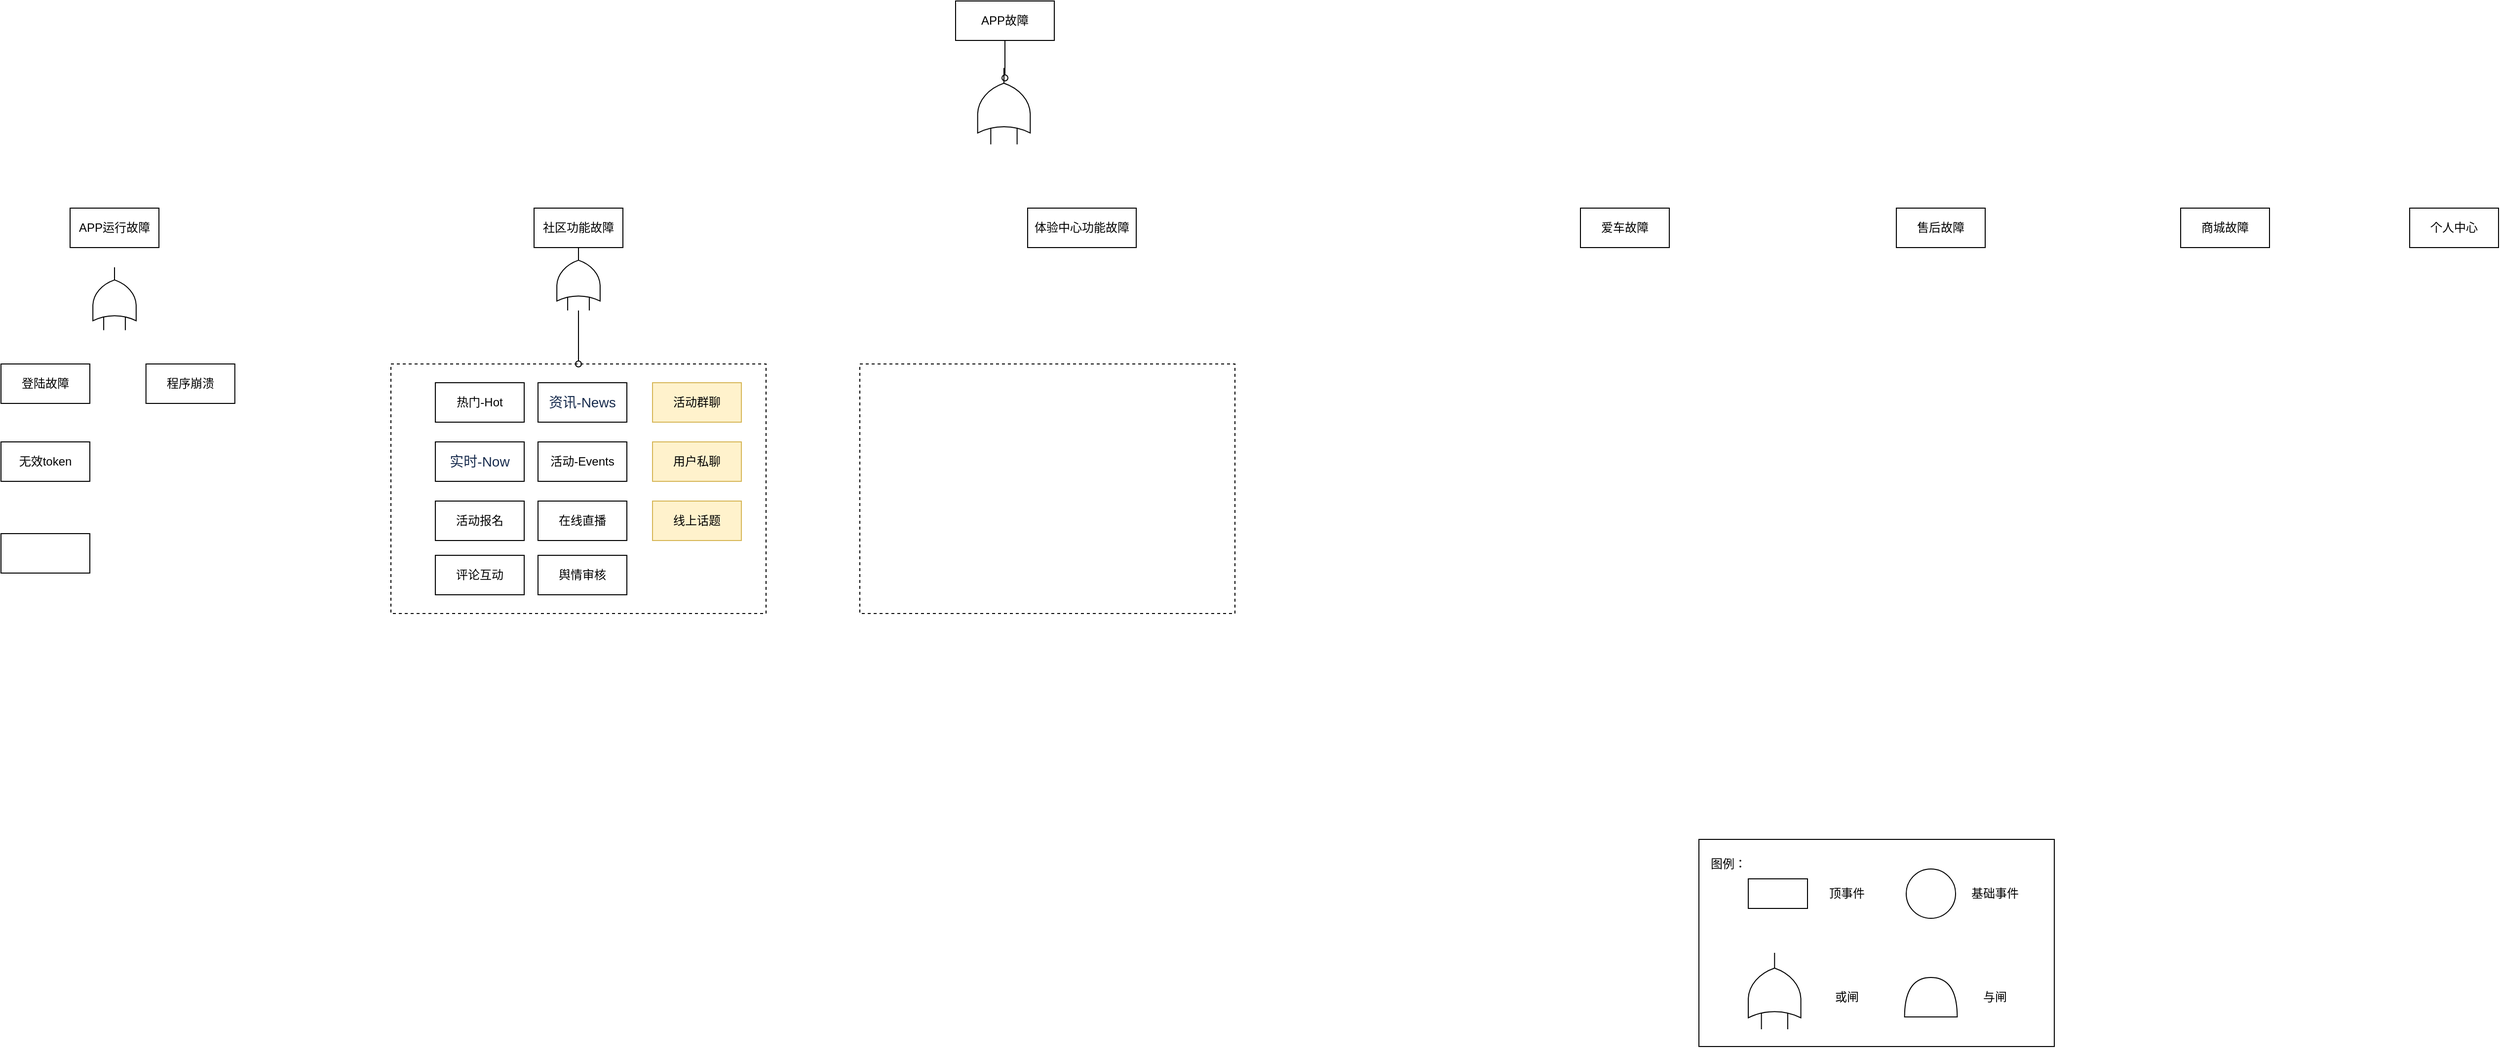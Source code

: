 <mxfile version="15.5.5" type="github">
  <diagram name="Page-1" id="b5b7bab2-c9e2-2cf4-8b2a-24fd1a2a6d21">
    <mxGraphModel dx="2249" dy="706" grid="1" gridSize="10" guides="1" tooltips="1" connect="1" arrows="1" fold="1" page="1" pageScale="1" pageWidth="827" pageHeight="1169" background="none" math="0" shadow="0">
      <root>
        <mxCell id="0" />
        <mxCell id="1" parent="0" />
        <mxCell id="6elNYPJr9ZTZkZdLtBfF-50" value="" style="rounded=0;whiteSpace=wrap;html=1;align=left;dashed=1;" vertex="1" parent="1">
          <mxGeometry x="255" y="458" width="380" height="253" as="geometry" />
        </mxCell>
        <mxCell id="6elNYPJr9ZTZkZdLtBfF-21" value="" style="rounded=0;whiteSpace=wrap;html=1;align=left;" vertex="1" parent="1">
          <mxGeometry x="1580" y="940" width="360" height="210" as="geometry" />
        </mxCell>
        <mxCell id="6elNYPJr9ZTZkZdLtBfF-31" style="edgeStyle=orthogonalEdgeStyle;rounded=0;orthogonalLoop=1;jettySize=auto;html=1;entryX=0.87;entryY=0.519;entryDx=0;entryDy=0;entryPerimeter=0;endArrow=oval;endFill=0;" edge="1" parent="1" source="6elNYPJr9ZTZkZdLtBfF-1" target="6elNYPJr9ZTZkZdLtBfF-25">
          <mxGeometry relative="1" as="geometry" />
        </mxCell>
        <mxCell id="6elNYPJr9ZTZkZdLtBfF-1" value="APP故障" style="rounded=0;whiteSpace=wrap;html=1;" vertex="1" parent="1">
          <mxGeometry x="827" y="90" width="100" height="40" as="geometry" />
        </mxCell>
        <mxCell id="6elNYPJr9ZTZkZdLtBfF-4" value="APP运行故障" style="rounded=0;whiteSpace=wrap;html=1;" vertex="1" parent="1">
          <mxGeometry x="-70" y="300" width="90" height="40" as="geometry" />
        </mxCell>
        <mxCell id="6elNYPJr9ZTZkZdLtBfF-11" value="或闸" style="text;html=1;strokeColor=none;fillColor=none;align=center;verticalAlign=middle;whiteSpace=wrap;rounded=0;" vertex="1" parent="1">
          <mxGeometry x="1700" y="1084.99" width="60" height="30" as="geometry" />
        </mxCell>
        <mxCell id="6elNYPJr9ZTZkZdLtBfF-13" value="" style="rounded=0;whiteSpace=wrap;html=1;align=left;" vertex="1" parent="1">
          <mxGeometry x="1630" y="980" width="60" height="30" as="geometry" />
        </mxCell>
        <mxCell id="6elNYPJr9ZTZkZdLtBfF-14" value="顶事件" style="text;html=1;strokeColor=none;fillColor=none;align=center;verticalAlign=middle;whiteSpace=wrap;rounded=0;" vertex="1" parent="1">
          <mxGeometry x="1700" y="980" width="60" height="30" as="geometry" />
        </mxCell>
        <mxCell id="6elNYPJr9ZTZkZdLtBfF-16" value="" style="verticalLabelPosition=bottom;shadow=0;dashed=0;align=center;html=1;verticalAlign=top;shape=mxgraph.electrical.logic_gates.logic_gate;operation=or;rotation=-90;" vertex="1" parent="1">
          <mxGeometry x="1617.89" y="1067.11" width="77.5" height="53.28" as="geometry" />
        </mxCell>
        <mxCell id="6elNYPJr9ZTZkZdLtBfF-17" value="" style="ellipse;whiteSpace=wrap;html=1;aspect=fixed;align=left;" vertex="1" parent="1">
          <mxGeometry x="1790" y="970" width="50" height="50" as="geometry" />
        </mxCell>
        <mxCell id="6elNYPJr9ZTZkZdLtBfF-18" value="基础事件" style="text;html=1;strokeColor=none;fillColor=none;align=center;verticalAlign=middle;whiteSpace=wrap;rounded=0;" vertex="1" parent="1">
          <mxGeometry x="1850" y="980" width="60" height="30" as="geometry" />
        </mxCell>
        <mxCell id="6elNYPJr9ZTZkZdLtBfF-19" value="" style="shape=or;whiteSpace=wrap;html=1;align=left;rotation=-90;" vertex="1" parent="1">
          <mxGeometry x="1795" y="1073.33" width="40" height="53.33" as="geometry" />
        </mxCell>
        <mxCell id="6elNYPJr9ZTZkZdLtBfF-20" value="与闸" style="text;html=1;strokeColor=none;fillColor=none;align=center;verticalAlign=middle;whiteSpace=wrap;rounded=0;" vertex="1" parent="1">
          <mxGeometry x="1850" y="1084.99" width="60" height="30" as="geometry" />
        </mxCell>
        <mxCell id="6elNYPJr9ZTZkZdLtBfF-22" value="图例：" style="text;html=1;strokeColor=none;fillColor=none;align=center;verticalAlign=middle;whiteSpace=wrap;rounded=0;" vertex="1" parent="1">
          <mxGeometry x="1580" y="950" width="60" height="30" as="geometry" />
        </mxCell>
        <mxCell id="6elNYPJr9ZTZkZdLtBfF-25" value="" style="verticalLabelPosition=bottom;shadow=0;dashed=0;align=center;html=1;verticalAlign=top;shape=mxgraph.electrical.logic_gates.logic_gate;operation=or;rotation=-90;" vertex="1" parent="1">
          <mxGeometry x="837.25" y="170.0" width="77.5" height="53.28" as="geometry" />
        </mxCell>
        <mxCell id="6elNYPJr9ZTZkZdLtBfF-29" value="登陆故障" style="rounded=0;whiteSpace=wrap;html=1;" vertex="1" parent="1">
          <mxGeometry x="-140" y="458" width="90" height="40" as="geometry" />
        </mxCell>
        <mxCell id="6elNYPJr9ZTZkZdLtBfF-30" value="社区功能故障" style="rounded=0;whiteSpace=wrap;html=1;" vertex="1" parent="1">
          <mxGeometry x="400" y="300" width="90" height="40" as="geometry" />
        </mxCell>
        <mxCell id="6elNYPJr9ZTZkZdLtBfF-33" value="体验中心功能故障" style="rounded=0;whiteSpace=wrap;html=1;" vertex="1" parent="1">
          <mxGeometry x="900" y="300" width="110" height="40" as="geometry" />
        </mxCell>
        <mxCell id="6elNYPJr9ZTZkZdLtBfF-35" value="程序崩溃" style="rounded=0;whiteSpace=wrap;html=1;" vertex="1" parent="1">
          <mxGeometry x="6.88" y="458" width="90" height="40" as="geometry" />
        </mxCell>
        <mxCell id="6elNYPJr9ZTZkZdLtBfF-36" value="无效token" style="rounded=0;whiteSpace=wrap;html=1;" vertex="1" parent="1">
          <mxGeometry x="-140" y="537" width="90" height="40" as="geometry" />
        </mxCell>
        <mxCell id="6elNYPJr9ZTZkZdLtBfF-37" value="爱车故障" style="rounded=0;whiteSpace=wrap;html=1;" vertex="1" parent="1">
          <mxGeometry x="1460" y="300" width="90" height="40" as="geometry" />
        </mxCell>
        <mxCell id="6elNYPJr9ZTZkZdLtBfF-38" value="&lt;div&gt;热门-Hot&lt;/div&gt;" style="rounded=0;whiteSpace=wrap;html=1;" vertex="1" parent="1">
          <mxGeometry x="300" y="477" width="90" height="40" as="geometry" />
        </mxCell>
        <mxCell id="6elNYPJr9ZTZkZdLtBfF-39" value="&lt;span style=&quot;color: rgb(23 , 43 , 77) ; font-family: , &amp;#34;blinkmacsystemfont&amp;#34; , &amp;#34;segoe ui&amp;#34; , &amp;#34;roboto&amp;#34; , &amp;#34;oxygen&amp;#34; , &amp;#34;ubuntu&amp;#34; , &amp;#34;fira sans&amp;#34; , &amp;#34;droid sans&amp;#34; , &amp;#34;helvetica neue&amp;#34; , sans-serif ; font-size: 14px ; text-align: left ; background-color: rgb(255 , 255 , 255)&quot;&gt;资讯-News&lt;/span&gt;" style="rounded=0;whiteSpace=wrap;html=1;" vertex="1" parent="1">
          <mxGeometry x="404" y="477" width="90" height="40" as="geometry" />
        </mxCell>
        <mxCell id="6elNYPJr9ZTZkZdLtBfF-40" value="&lt;span style=&quot;color: rgb(23 , 43 , 77) ; font-family: , &amp;#34;blinkmacsystemfont&amp;#34; , &amp;#34;segoe ui&amp;#34; , &amp;#34;roboto&amp;#34; , &amp;#34;oxygen&amp;#34; , &amp;#34;ubuntu&amp;#34; , &amp;#34;fira sans&amp;#34; , &amp;#34;droid sans&amp;#34; , &amp;#34;helvetica neue&amp;#34; , sans-serif ; font-size: 14px ; text-align: left ; background-color: rgb(255 , 255 , 255)&quot;&gt;实时-Now&lt;/span&gt;" style="rounded=0;whiteSpace=wrap;html=1;" vertex="1" parent="1">
          <mxGeometry x="300" y="537" width="90" height="40" as="geometry" />
        </mxCell>
        <mxCell id="6elNYPJr9ZTZkZdLtBfF-41" value="&lt;div&gt;活动-Events&lt;/div&gt;" style="rounded=0;whiteSpace=wrap;html=1;" vertex="1" parent="1">
          <mxGeometry x="404" y="537" width="90" height="40" as="geometry" />
        </mxCell>
        <mxCell id="6elNYPJr9ZTZkZdLtBfF-42" value="活动报名&lt;span&gt;	&lt;/span&gt;" style="rounded=0;whiteSpace=wrap;html=1;" vertex="1" parent="1">
          <mxGeometry x="300" y="597" width="90" height="40" as="geometry" />
        </mxCell>
        <mxCell id="6elNYPJr9ZTZkZdLtBfF-43" value="在线直播&lt;span&gt;	&lt;/span&gt;" style="rounded=0;whiteSpace=wrap;html=1;" vertex="1" parent="1">
          <mxGeometry x="404" y="597" width="90" height="40" as="geometry" />
        </mxCell>
        <mxCell id="6elNYPJr9ZTZkZdLtBfF-44" value="活动群聊&lt;span&gt;	&lt;/span&gt;" style="rounded=0;whiteSpace=wrap;html=1;fillColor=#fff2cc;strokeColor=#d6b656;" vertex="1" parent="1">
          <mxGeometry x="520" y="477" width="90" height="40" as="geometry" />
        </mxCell>
        <mxCell id="6elNYPJr9ZTZkZdLtBfF-45" value="&lt;div&gt;用户私聊&lt;/div&gt;" style="rounded=0;whiteSpace=wrap;html=1;fillColor=#fff2cc;strokeColor=#d6b656;" vertex="1" parent="1">
          <mxGeometry x="520" y="537" width="90" height="40" as="geometry" />
        </mxCell>
        <mxCell id="6elNYPJr9ZTZkZdLtBfF-46" value="线上话题" style="rounded=0;whiteSpace=wrap;html=1;fillColor=#fff2cc;strokeColor=#d6b656;" vertex="1" parent="1">
          <mxGeometry x="520" y="597" width="90" height="40" as="geometry" />
        </mxCell>
        <mxCell id="6elNYPJr9ZTZkZdLtBfF-47" value="评论互动" style="rounded=0;whiteSpace=wrap;html=1;" vertex="1" parent="1">
          <mxGeometry x="300" y="652" width="90" height="40" as="geometry" />
        </mxCell>
        <mxCell id="6elNYPJr9ZTZkZdLtBfF-48" value="舆情审核" style="rounded=0;whiteSpace=wrap;html=1;" vertex="1" parent="1">
          <mxGeometry x="404" y="652" width="90" height="40" as="geometry" />
        </mxCell>
        <mxCell id="6elNYPJr9ZTZkZdLtBfF-53" style="edgeStyle=orthogonalEdgeStyle;rounded=0;orthogonalLoop=1;jettySize=auto;html=1;endArrow=oval;endFill=0;" edge="1" parent="1" source="6elNYPJr9ZTZkZdLtBfF-49" target="6elNYPJr9ZTZkZdLtBfF-50">
          <mxGeometry relative="1" as="geometry" />
        </mxCell>
        <mxCell id="6elNYPJr9ZTZkZdLtBfF-49" value="" style="verticalLabelPosition=bottom;shadow=0;dashed=0;align=center;html=1;verticalAlign=top;shape=mxgraph.electrical.logic_gates.logic_gate;operation=or;rotation=-90;" vertex="1" parent="1">
          <mxGeometry x="413.13" y="350" width="63.75" height="43.83" as="geometry" />
        </mxCell>
        <mxCell id="6elNYPJr9ZTZkZdLtBfF-51" value="" style="verticalLabelPosition=bottom;shadow=0;dashed=0;align=center;html=1;verticalAlign=top;shape=mxgraph.electrical.logic_gates.logic_gate;operation=or;rotation=-90;" vertex="1" parent="1">
          <mxGeometry x="-56.87" y="370" width="63.75" height="43.83" as="geometry" />
        </mxCell>
        <mxCell id="6elNYPJr9ZTZkZdLtBfF-52" value="" style="rounded=0;whiteSpace=wrap;html=1;" vertex="1" parent="1">
          <mxGeometry x="-140" y="630" width="90" height="40" as="geometry" />
        </mxCell>
        <mxCell id="6elNYPJr9ZTZkZdLtBfF-54" value="" style="rounded=0;whiteSpace=wrap;html=1;align=left;dashed=1;" vertex="1" parent="1">
          <mxGeometry x="730" y="458" width="380" height="253" as="geometry" />
        </mxCell>
        <mxCell id="6elNYPJr9ZTZkZdLtBfF-55" value="售后故障" style="rounded=0;whiteSpace=wrap;html=1;" vertex="1" parent="1">
          <mxGeometry x="1780" y="300" width="90" height="40" as="geometry" />
        </mxCell>
        <mxCell id="6elNYPJr9ZTZkZdLtBfF-56" value="商城故障" style="rounded=0;whiteSpace=wrap;html=1;" vertex="1" parent="1">
          <mxGeometry x="2068" y="300" width="90" height="40" as="geometry" />
        </mxCell>
        <mxCell id="6elNYPJr9ZTZkZdLtBfF-57" value="个人中心" style="rounded=0;whiteSpace=wrap;html=1;" vertex="1" parent="1">
          <mxGeometry x="2300" y="300" width="90" height="40" as="geometry" />
        </mxCell>
      </root>
    </mxGraphModel>
  </diagram>
</mxfile>
